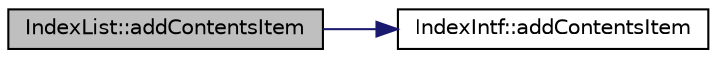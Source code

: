 digraph "IndexList::addContentsItem"
{
 // LATEX_PDF_SIZE
  edge [fontname="Helvetica",fontsize="10",labelfontname="Helvetica",labelfontsize="10"];
  node [fontname="Helvetica",fontsize="10",shape=record];
  rankdir="LR";
  Node1 [label="IndexList::addContentsItem",height=0.2,width=0.4,color="black", fillcolor="grey75", style="filled", fontcolor="black",tooltip=" "];
  Node1 -> Node2 [color="midnightblue",fontsize="10",style="solid",fontname="Helvetica"];
  Node2 [label="IndexIntf::addContentsItem",height=0.2,width=0.4,color="black", fillcolor="white", style="filled",URL="$classIndexIntf.html#a04716b26d1ded03d1f0d67b2e3119a72",tooltip=" "];
}
